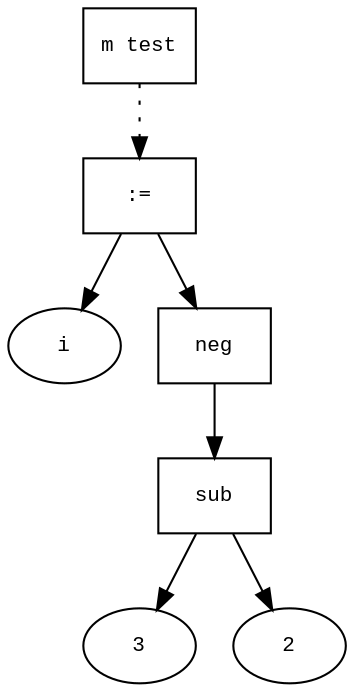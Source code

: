 digraph AST {
  graph [fontname="Times New Roman",fontsize=10];
  node  [fontname="Courier New",fontsize=10];
  edge  [fontname="Times New Roman",fontsize=10];

  node0 [label="m test",shape=box];
  node9 [label=":=",shape=box];
  node4 [label="i",shape=ellipse];
  node9->node4;
  node8 [label="neg",shape=box];
  node7 [label="sub",shape=box];
  node5 [label="3",shape=ellipse];
  node7->node5;
  node6 [label="2",shape=ellipse];
  node7->node6;
  node8->node7;
  node9->node8;
  node0 -> node9 [style=dotted];
}
